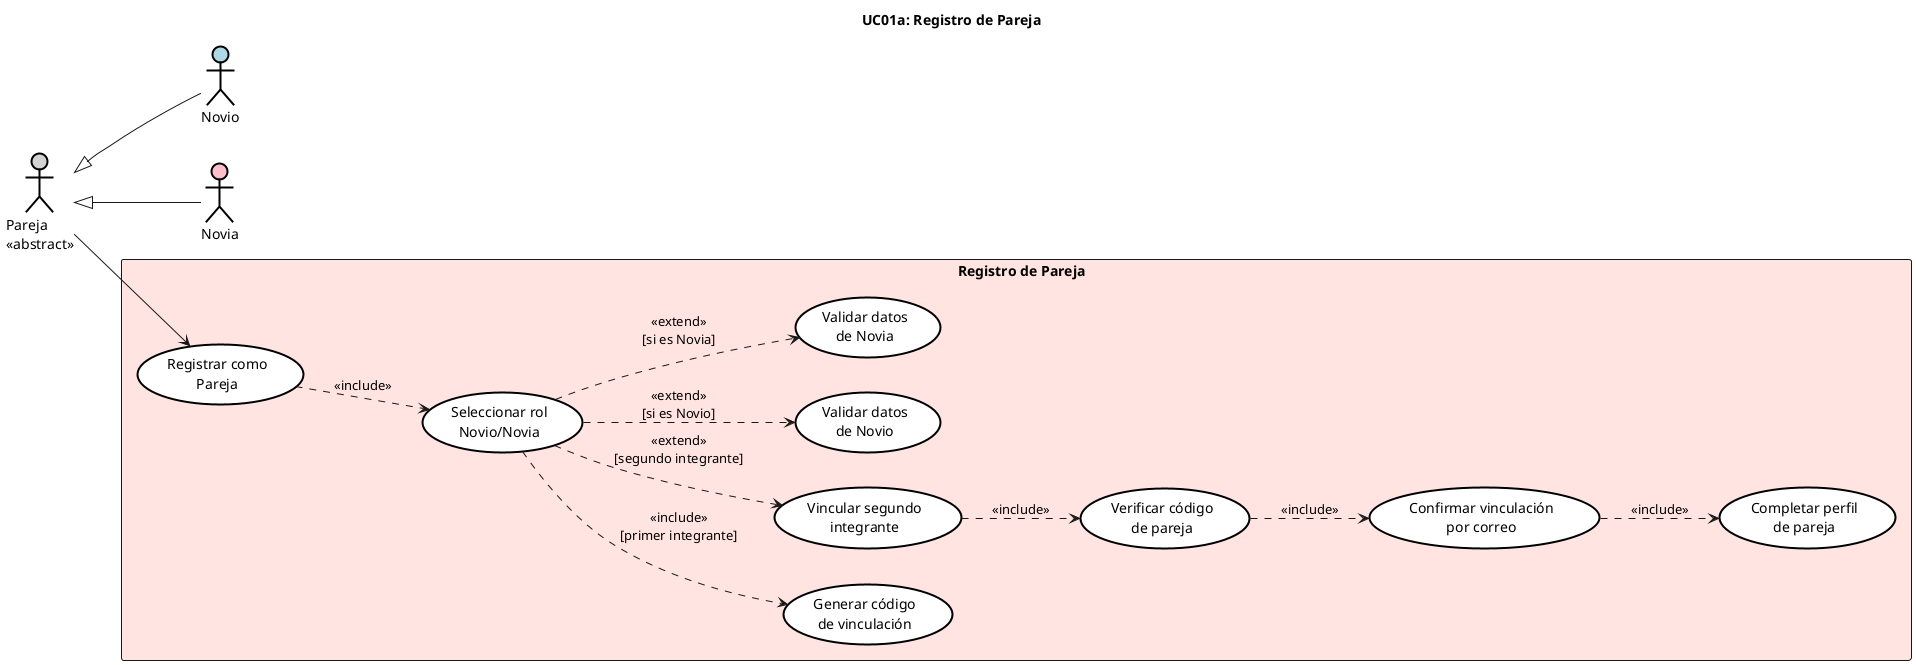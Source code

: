 @startuml moduloUsuarios
left to right direction
skinparam packageStyle rectangle

skinparam usecase {
    BackgroundColor White
    BorderColor Black
    BorderThickness 2
}

skinparam actor {
    BackgroundColor White
    BorderColor Black
    BorderThickness 2
}

skinparam package {
    BorderThickness 2
    FontStyle bold
}

title UC01a: Registro de Pareja

' ===== ACTORES =====
actor "Pareja\n<<abstract>>" as Pareja #LightGray
actor "Novio" as SoyNovio #LightBlue
actor "Novia" as SoyNovia #Pink



' ===== SUBMÓDULO: REGISTRO DE PAREJA =====
  package "   Registro de Pareja" #MistyRose {
    usecase (Registrar como\nPareja) as UC01_P
    usecase (Seleccionar rol\nNovio/Novia) as UC01_P1
    usecase (Generar código\nde vinculación) as UC01_P2
    usecase (Vincular segundo\nintegrante) as UC01_P3
    usecase (Verificar código\nde pareja) as UC01_P4
    usecase (Confirmar vinculación\npor correo) as UC01_P5
    usecase (Completar perfil\nde pareja) as UC01_P6
    usecase (Validar datos\nde Novio) as UC01_P7
    usecase (Validar datos\nde Novia) as UC01_P8
  }
' Generalización
SoyNovio -up-|> Pareja
SoyNovia -up-|> Pareja

' Flujo Registro de Pareja
Pareja --> UC01_P
UC01_P ..> UC01_P1 : <<include>>


UC01_P1 ..> UC01_P2 : <<include>>\n[primer integrante]
UC01_P1 ..> UC01_P3 : <<extend>>\n[segundo integrante]
UC01_P1 ..> UC01_P7 : <<extend>>\n[si es Novio]
UC01_P1 ..> UC01_P8 : <<extend>>\n[si es Novia]

UC01_P3 ..> UC01_P4 : <<include>>
UC01_P4 ..> UC01_P5 : <<include>>
UC01_P5 ..> UC01_P6 : <<include>>


@enduml